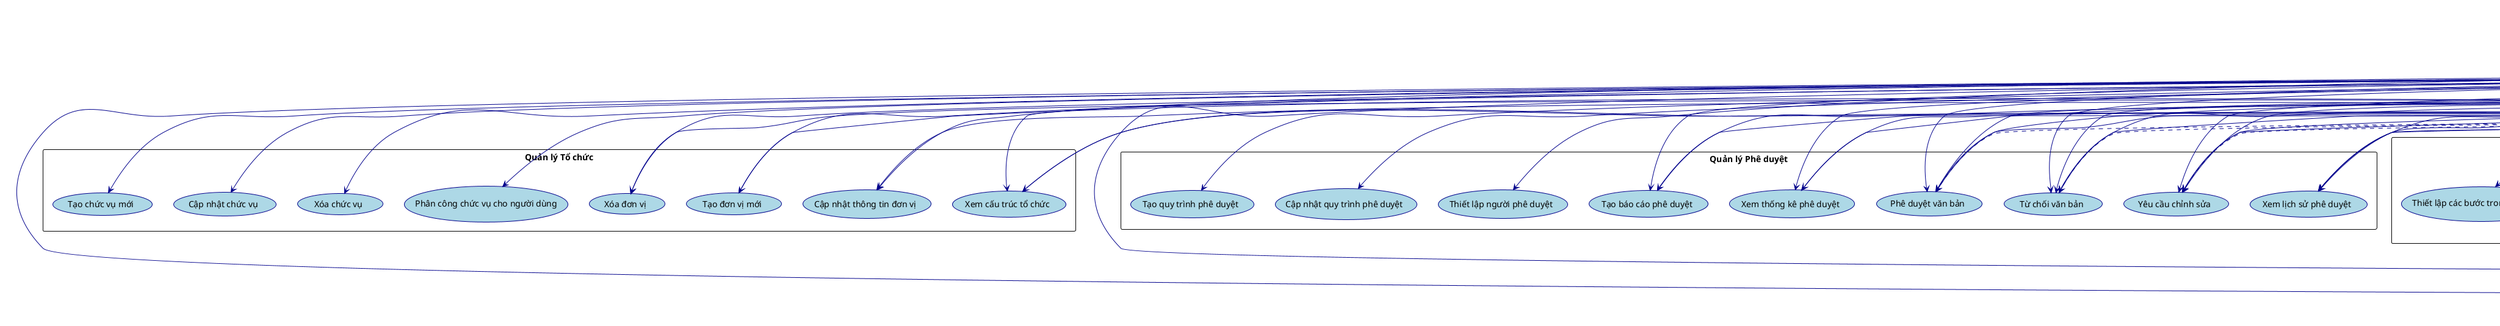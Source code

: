 @startuml TDMU_Dispatch_Use_Case_Diagram

!theme plain
skinparam actorStyle awesome
skinparam usecase {
    BackgroundColor LightBlue
    BorderColor DarkBlue
    ArrowColor DarkBlue
}

title Biểu đồ Use Case - Hệ thống TDMU Dispatch

' Actors
actor "SYSTEM_ADMIN\n(Quản trị viên hệ thống)" as SA
actor "UNIVERSITY_LEADER\n(Lãnh đạo cấp cao)" as UL
actor "DEPARTMENT_HEAD\n(Trưởng đơn vị)" as DH
actor "DEPARTMENT_STAFF\n(Chuyên viên/Nhân viên)" as DS
actor "CLERK\n(Văn thư)" as CL
actor "DEGREE_MANAGER\n(Quản lý văn bằng)" as DM
actor "BASIC_USER\n(Người dùng cơ bản)" as BU

' Use Cases - Authentication & Authorization
rectangle "Quản lý Xác thực và Phân quyền" {
    usecase "Đăng nhập bằng mật khẩu" as UC1
    usecase "Đăng nhập bằng OTP" as UC2
    usecase "Gửi mã OTP" as UC3
    usecase "Đặt lại mật khẩu" as UC4
    usecase "Đăng xuất" as UC5
    usecase "Tạo tài khoản người dùng" as UC6
    usecase "Cập nhật thông tin người dùng" as UC7
    usecase "Phân quyền cho người dùng" as UC8
    usecase "Vô hiệu hóa/kích hoạt tài khoản" as UC9
    usecase "Xem danh sách người dùng" as UC10
}

' Use Cases - Organization Management
rectangle "Quản lý Tổ chức" {
    usecase "Tạo đơn vị mới" as UC11
    usecase "Cập nhật thông tin đơn vị" as UC12
    usecase "Xóa đơn vị" as UC13
    usecase "Xem cấu trúc tổ chức" as UC14
    usecase "Tạo chức vụ mới" as UC15
    usecase "Cập nhật chức vụ" as UC16
    usecase "Xóa chức vụ" as UC17
    usecase "Phân công chức vụ cho người dùng" as UC18
}

' Use Cases - Document Management
rectangle "Quản lý Văn bản" {
    usecase "Tạo văn bản mới" as UC19
    usecase "Chỉnh sửa văn bản" as UC20
    usecase "Xóa văn bản" as UC21
    usecase "Upload file đính kèm" as UC22
    usecase "Download file đính kèm" as UC23
    usecase "Xem danh sách văn bản" as UC24
    usecase "Tìm kiếm văn bản" as UC25
    usecase "Lọc văn bản theo loại" as UC26
    usecase "Tạo loại văn bản mới" as UC27
    usecase "Cập nhật loại văn bản" as UC28
    usecase "Tạo nhóm văn bản mới" as UC29
    usecase "Cập nhật nhóm văn bản" as UC30
}

' Use Cases - Workflow Management
rectangle "Quản lý Workflow" {
    usecase "Tạo workflow template mới" as UC31
    usecase "Cập nhật workflow template" as UC32
    usecase "Xóa workflow template" as UC33
    usecase "Thiết lập các bước trong workflow" as UC34
    usecase "Phân quyền cho từng bước" as UC35
    usecase "Tạo workflow instance" as UC36
    usecase "Thực hiện action (APPROVE/REJECT/TRANSFER/CANCEL/COMPLETE)" as UC37
    usecase "Xem trạng thái workflow" as UC38
    usecase "Xem lịch sử workflow" as UC39
    usecase "Xem danh sách workflow đang chờ xử lý" as UC40
    usecase "Xem chi tiết workflow" as UC41
    usecase "Tìm kiếm workflow" as UC42
    usecase "Lọc workflow theo trạng thái" as UC43
}

' Use Cases - Approval Process
rectangle "Quản lý Phê duyệt" {
    usecase "Phê duyệt văn bản" as UC44
    usecase "Từ chối văn bản" as UC45
    usecase "Yêu cầu chỉnh sửa" as UC46
    usecase "Xem lịch sử phê duyệt" as UC47
    usecase "Tạo báo cáo phê duyệt" as UC48
    usecase "Tạo quy trình phê duyệt" as UC49
    usecase "Cập nhật quy trình phê duyệt" as UC50
    usecase "Thiết lập người phê duyệt" as UC51
    usecase "Xem thống kê phê duyệt" as UC52
}

' Use Cases - File Management
rectangle "Quản lý File và Tài liệu" {
    usecase "Upload file lên Google Drive" as UC53
    usecase "Download file từ Google Drive" as UC54
    usecase "Xem thông tin file" as UC55
    usecase "Chia sẻ file" as UC56
    usecase "Tạo tài liệu mới" as UC57
    usecase "Cập nhật tài liệu" as UC58
    usecase "Xóa tài liệu" as UC59
    usecase "Phân loại tài liệu" as UC60
}

' Use Cases - Notifications & Reports
rectangle "Thông báo và Báo cáo" {
    usecase "Nhận thông báo real-time" as UC61
    usecase "Xem danh sách thông báo" as UC62
    usecase "Đánh dấu đã đọc" as UC63
    usecase "Cấu hình thông báo" as UC64
    usecase "Xem báo cáo tổng quan" as UC65
    usecase "Tạo báo cáo tùy chỉnh" as UC66
    usecase "Xuất báo cáo" as UC67
    usecase "Xem thống kê workflow" as UC68
}

' Use Cases - Degree Management
rectangle "Quản lý Văn bằng" {
    usecase "Tạo phôi bằng mới" as UC69
    usecase "Cập nhật phôi bằng" as UC70
    usecase "In phôi bằng" as UC71
    usecase "Cấp phát văn bằng" as UC72
    usecase "Xác minh văn bằng" as UC73
}

' SYSTEM_ADMIN relationships
SA --> UC1
SA --> UC2
SA --> UC3
SA --> UC4
SA --> UC5
SA --> UC6
SA --> UC7
SA --> UC8
SA --> UC9
SA --> UC10
SA --> UC11
SA --> UC12
SA --> UC13
SA --> UC14
SA --> UC15
SA --> UC16
SA --> UC17
SA --> UC18
SA --> UC19
SA --> UC20
SA --> UC21
SA --> UC22
SA --> UC23
SA --> UC24
SA --> UC25
SA --> UC26
SA --> UC27
SA --> UC28
SA --> UC29
SA --> UC30
SA --> UC31
SA --> UC32
SA --> UC33
SA --> UC34
SA --> UC35
SA --> UC36
SA --> UC37
SA --> UC38
SA --> UC39
SA --> UC40
SA --> UC41
SA --> UC42
SA --> UC43
SA --> UC44
SA --> UC45
SA --> UC46
SA --> UC47
SA --> UC48
SA --> UC49
SA --> UC50
SA --> UC51
SA --> UC52
SA --> UC53
SA --> UC54
SA --> UC55
SA --> UC56
SA --> UC57
SA --> UC58
SA --> UC59
SA --> UC60
SA --> UC61
SA --> UC62
SA --> UC63
SA --> UC64
SA --> UC65
SA --> UC66
SA --> UC67
SA --> UC68

' UNIVERSITY_LEADER relationships
UL --> UC1
UL --> UC2
UL --> UC3
UL --> UC4
UL --> UC5
UL --> UC14
UL --> UC24
UL --> UC25
UL --> UC26
UL --> UC38
UL --> UC39
UL --> UC40
UL --> UC41
UL --> UC42
UL --> UC43
UL --> UC44
UL --> UC45
UL --> UC46
UL --> UC47
UL --> UC48
UL --> UC52
UL --> UC53
UL --> UC54
UL --> UC55
UL --> UC56
UL --> UC61
UL --> UC62
UL --> UC63
UL --> UC64
UL --> UC65
UL --> UC66
UL --> UC67
UL --> UC68

' DEPARTMENT_HEAD relationships
DH --> UC1
DH --> UC2
DH --> UC3
DH --> UC4
DH --> UC5
DH --> UC11
DH --> UC12
DH --> UC13
DH --> UC14
DH --> UC19
DH --> UC20
DH --> UC21
DH --> UC22
DH --> UC23
DH --> UC24
DH --> UC25
DH --> UC26
DH --> UC36
DH --> UC37
DH --> UC38
DH --> UC39
DH --> UC40
DH --> UC41
DH --> UC42
DH --> UC43
DH --> UC44
DH --> UC45
DH --> UC46
DH --> UC47
DH --> UC48
DH --> UC52
DH --> UC53
DH --> UC54
DH --> UC55
DH --> UC56
DH --> UC61
DH --> UC62
DH --> UC63
DH --> UC64
DH --> UC65
DH --> UC66
DH --> UC67
DH --> UC68

' DEPARTMENT_STAFF relationships
DS --> UC1
DS --> UC2
DS --> UC3
DS --> UC4
DS --> UC5
DS --> UC19
DS --> UC20
DS --> UC21
DS --> UC22
DS --> UC23
DS --> UC24
DS --> UC25
DS --> UC26
DS --> UC36
DS --> UC37
DS --> UC38
DS --> UC39
DS --> UC40
DS --> UC41
DS --> UC42
DS --> UC43
DS --> UC44
DS --> UC45
DS --> UC46
DS --> UC47
DS --> UC53
DS --> UC54
DS --> UC55
DS --> UC56
DS --> UC61
DS --> UC62
DS --> UC63
DS --> UC64

' CLERK relationships
CL --> UC1
CL --> UC2
CL --> UC3
CL --> UC4
CL --> UC5
CL --> UC19
CL --> UC20
CL --> UC21
CL --> UC22
CL --> UC23
CL --> UC24
CL --> UC25
CL --> UC26
CL --> UC27
CL --> UC28
CL --> UC29
CL --> UC30
CL --> UC36
CL --> UC37
CL --> UC38
CL --> UC39
CL --> UC40
CL --> UC41
CL --> UC42
CL --> UC43
CL --> UC53
CL --> UC54
CL --> UC55
CL --> UC56
CL --> UC57
CL --> UC58
CL --> UC59
CL --> UC60
CL --> UC61
CL --> UC62
CL --> UC63
CL --> UC64

' DEGREE_MANAGER relationships
DM --> UC1
DM --> UC2
DM --> UC3
DM --> UC4
DM --> UC5
DM --> UC24
DM --> UC25
DM --> UC26
DM --> UC53
DM --> UC54
DM --> UC55
DM --> UC56
DM --> UC61
DM --> UC62
DM --> UC63
DM --> UC64
DM --> UC69
DM --> UC70
DM --> UC71
DM --> UC72
DM --> UC73

' BASIC_USER relationships
BU --> UC1
BU --> UC2
BU --> UC3
BU --> UC4
BU --> UC5
BU --> UC61
BU --> UC62
BU --> UC63
BU --> UC64

' Include relationships
UC19 ..> UC22 : <<include>>
UC37 ..> UC8 : <<include>>
UC44 ..> UC61 : <<include>>
UC45 ..> UC61 : <<include>>
UC46 ..> UC61 : <<include>>

' Extend relationships
UC6 ..> UC8 : <<extend>>
UC31 ..> UC19 : <<extend>>
UC65 ..> UC40 : <<extend>>

@enduml
